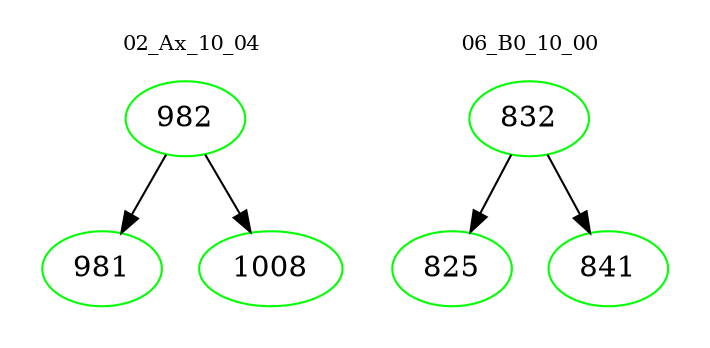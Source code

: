 digraph{
subgraph cluster_0 {
color = white
label = "02_Ax_10_04";
fontsize=10;
T0_982 [label="982", color="green"]
T0_982 -> T0_981 [color="black"]
T0_981 [label="981", color="green"]
T0_982 -> T0_1008 [color="black"]
T0_1008 [label="1008", color="green"]
}
subgraph cluster_1 {
color = white
label = "06_B0_10_00";
fontsize=10;
T1_832 [label="832", color="green"]
T1_832 -> T1_825 [color="black"]
T1_825 [label="825", color="green"]
T1_832 -> T1_841 [color="black"]
T1_841 [label="841", color="green"]
}
}
